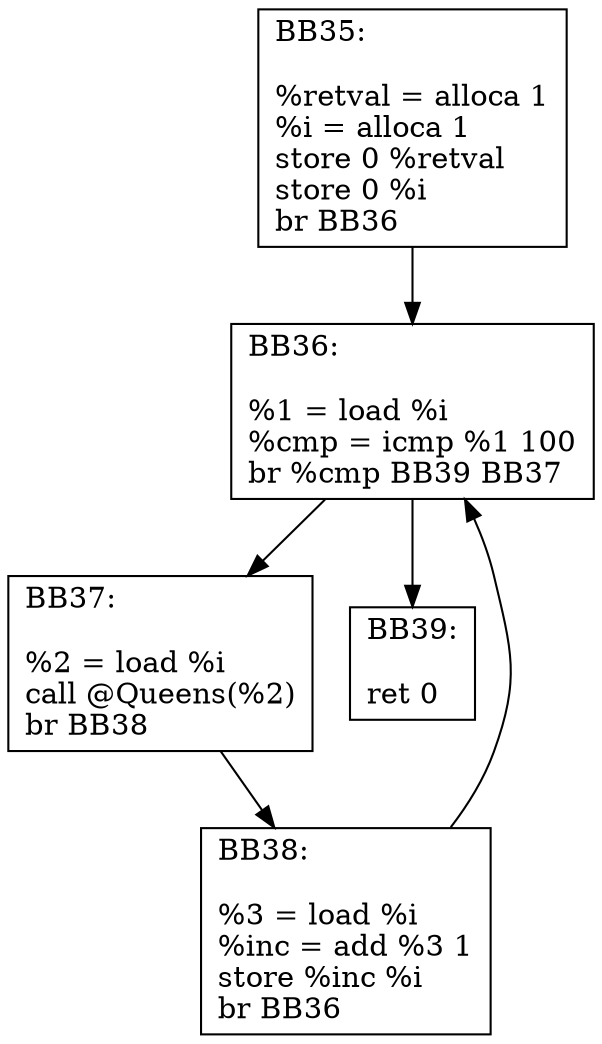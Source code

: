 digraph "CFG for 'main' function" {
BB35 [shape=record, label="{BB35:\l\l
%retval = alloca 1\l
%i = alloca 1\l
store 0 %retval\l
store 0 %i\l
br BB36\l
}"];
BB35 -> BB36
BB36 [shape=record, label="{BB36:\l\l
%1 = load %i\l
%cmp = icmp %1 100\l
br %cmp BB39 BB37\l
}"];
BB36 -> BB37
BB36 -> BB39
BB37 [shape=record, label="{BB37:\l\l
%2 = load %i\l
call @Queens(%2)\lbr BB38\l
}"];
BB37 -> BB38
BB38 [shape=record, label="{BB38:\l\l
%3 = load %i\l
%inc = add %3 1\l
store %inc %i\l
br BB36\l
}"];
BB38 -> BB36
BB39 [shape=record, label="{BB39:\l\l
ret 0\l
}"];
}
